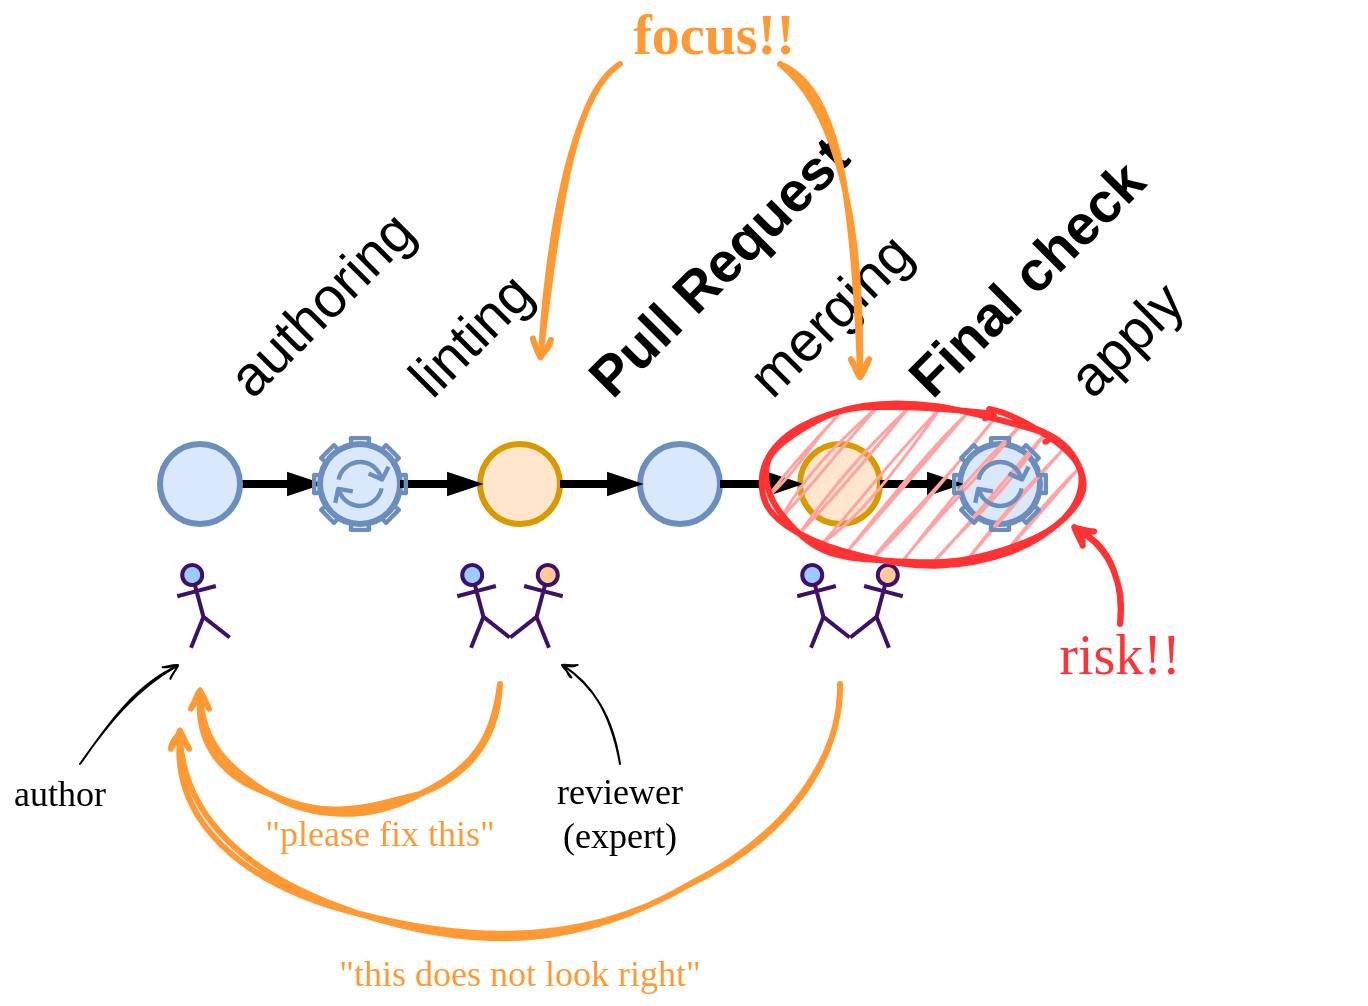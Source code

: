 <mxfile version="25.0.2" pages="3">
  <diagram name="Basic" id="kt77kOls50Z27oAu0QWd">
    <mxGraphModel dx="1927" dy="864" grid="1" gridSize="10" guides="1" tooltips="1" connect="1" arrows="1" fold="1" page="1" pageScale="1" pageWidth="827" pageHeight="1169" math="0" shadow="0">
      <root>
        <mxCell id="0" />
        <mxCell id="1" style="" parent="0" />
        <mxCell id="Y6LKRXekxdMPDzCNQJSn-25" value="" style="shape=umlActor;verticalLabelPosition=bottom;verticalAlign=top;html=1;outlineConnect=0;fontSize=12;strokeWidth=2;strokeColor=#3F1069;rotation=15;fillColor=#FFCC99;" vertex="1" parent="1">
          <mxGeometry x="-480" y="400" width="20" height="40" as="geometry" />
        </mxCell>
        <mxCell id="Y6LKRXekxdMPDzCNQJSn-77" style="edgeStyle=none;rounded=0;orthogonalLoop=1;jettySize=auto;html=1;exitX=1;exitY=0.5;exitDx=0;exitDy=0;entryX=0;entryY=0.5;entryDx=0;entryDy=0;strokeWidth=4;endArrow=blockThin;endFill=1;" edge="1" parent="1" source="Y6LKRXekxdMPDzCNQJSn-38" target="Y6LKRXekxdMPDzCNQJSn-39">
          <mxGeometry relative="1" as="geometry" />
        </mxCell>
        <mxCell id="Y6LKRXekxdMPDzCNQJSn-38" value="&lt;div&gt;&lt;br&gt;&lt;/div&gt;" style="ellipse;whiteSpace=wrap;html=1;aspect=fixed;strokeColor=#6c8ebf;fillColor=#dae8fc;strokeWidth=3;verticalAlign=middle;labelPosition=center;verticalLabelPosition=bottom;align=center;" vertex="1" parent="1">
          <mxGeometry x="-660" y="340" width="40" height="40" as="geometry" />
        </mxCell>
        <mxCell id="Y6LKRXekxdMPDzCNQJSn-39" value="&lt;div&gt;&lt;br&gt;&lt;/div&gt;" style="ellipse;whiteSpace=wrap;html=1;aspect=fixed;strokeColor=#6c8ebf;fillColor=#dae8fc;strokeWidth=3;verticalAlign=middle;labelPosition=center;verticalLabelPosition=bottom;align=center;" vertex="1" parent="1">
          <mxGeometry x="-580" y="340" width="40" height="40" as="geometry" />
        </mxCell>
        <mxCell id="Y6LKRXekxdMPDzCNQJSn-40" value="&lt;div&gt;&lt;br&gt;&lt;/div&gt;" style="ellipse;whiteSpace=wrap;html=1;aspect=fixed;strokeColor=#d79b00;fillColor=#ffe6cc;strokeWidth=3;verticalAlign=middle;labelPosition=center;verticalLabelPosition=bottom;align=center;" vertex="1" parent="1">
          <mxGeometry x="-500" y="340" width="40" height="40" as="geometry" />
        </mxCell>
        <mxCell id="Y6LKRXekxdMPDzCNQJSn-41" value="&lt;span style=&quot;font-size: 28px;&quot;&gt;authoring&lt;/span&gt;" style="text;html=1;align=left;verticalAlign=middle;whiteSpace=wrap;rounded=0;rotation=-45;" vertex="1" parent="1">
          <mxGeometry x="-650" y="230" width="190" height="30" as="geometry" />
        </mxCell>
        <mxCell id="Y6LKRXekxdMPDzCNQJSn-42" value="&lt;span style=&quot;font-size: 28px;&quot;&gt;linting&lt;/span&gt;" style="text;html=1;align=left;verticalAlign=middle;whiteSpace=wrap;rounded=0;rotation=-45;" vertex="1" parent="1">
          <mxGeometry x="-560" y="230" width="190" height="30" as="geometry" />
        </mxCell>
        <mxCell id="Y6LKRXekxdMPDzCNQJSn-43" value="&lt;span style=&quot;font-size: 28px;&quot;&gt;&lt;b&gt;Pull Request&lt;/b&gt;&lt;/span&gt;" style="text;html=1;align=left;verticalAlign=middle;whiteSpace=wrap;rounded=0;rotation=-45;" vertex="1" parent="1">
          <mxGeometry x="-470" y="230" width="190" height="30" as="geometry" />
        </mxCell>
        <mxCell id="Y6LKRXekxdMPDzCNQJSn-44" value="&lt;div&gt;&lt;br&gt;&lt;/div&gt;" style="ellipse;whiteSpace=wrap;html=1;aspect=fixed;strokeColor=#6c8ebf;fillColor=#dae8fc;strokeWidth=3;verticalAlign=middle;labelPosition=center;verticalLabelPosition=bottom;align=center;" vertex="1" parent="1">
          <mxGeometry x="-420" y="340" width="40" height="40" as="geometry" />
        </mxCell>
        <mxCell id="Y6LKRXekxdMPDzCNQJSn-45" value="&lt;span style=&quot;font-size: 28px;&quot;&gt;merging&lt;/span&gt;" style="text;html=1;align=left;verticalAlign=middle;whiteSpace=wrap;rounded=0;rotation=-45;" vertex="1" parent="1">
          <mxGeometry x="-390" y="230" width="190" height="30" as="geometry" />
        </mxCell>
        <mxCell id="Y6LKRXekxdMPDzCNQJSn-52" value="&lt;div&gt;&lt;br&gt;&lt;/div&gt;" style="ellipse;whiteSpace=wrap;html=1;aspect=fixed;strokeColor=#6c8ebf;fillColor=#dae8fc;strokeWidth=3;verticalAlign=middle;labelPosition=center;verticalLabelPosition=bottom;align=center;" vertex="1" parent="1">
          <mxGeometry x="-260" y="340" width="40" height="40" as="geometry" />
        </mxCell>
        <mxCell id="Y6LKRXekxdMPDzCNQJSn-53" value="&lt;span style=&quot;font-size: 28px;&quot;&gt;apply&lt;/span&gt;" style="text;html=1;align=left;verticalAlign=middle;whiteSpace=wrap;rounded=0;rotation=-45;" vertex="1" parent="1">
          <mxGeometry x="-230" y="230" width="190" height="30" as="geometry" />
        </mxCell>
        <mxCell id="Y6LKRXekxdMPDzCNQJSn-59" value="" style="shape=umlActor;verticalLabelPosition=bottom;verticalAlign=top;html=1;outlineConnect=0;fontSize=12;strokeWidth=2;strokeColor=#3F1069;rotation=-15;fillColor=#99CCFF;" vertex="1" parent="1">
          <mxGeometry x="-650" y="400" width="20" height="40" as="geometry" />
        </mxCell>
        <mxCell id="Y6LKRXekxdMPDzCNQJSn-67" value="" style="shape=umlActor;verticalLabelPosition=bottom;verticalAlign=top;html=1;outlineConnect=0;fontSize=12;strokeWidth=2;strokeColor=#3F1069;rotation=-15;fillColor=#99CCFF;" vertex="1" parent="1">
          <mxGeometry x="-510" y="400" width="20" height="40" as="geometry" />
        </mxCell>
        <mxCell id="Y6LKRXekxdMPDzCNQJSn-68" value="" style="shape=umlActor;verticalLabelPosition=bottom;verticalAlign=top;html=1;outlineConnect=0;fontSize=12;strokeWidth=2;strokeColor=#3F1069;rotation=15;fillColor=#FFCC99;" vertex="1" parent="1">
          <mxGeometry x="-310" y="400" width="20" height="40" as="geometry" />
        </mxCell>
        <mxCell id="Y6LKRXekxdMPDzCNQJSn-69" value="" style="shape=umlActor;verticalLabelPosition=bottom;verticalAlign=top;html=1;outlineConnect=0;fontSize=12;strokeWidth=2;strokeColor=#3F1069;rotation=-15;fillColor=#99CCFF;" vertex="1" parent="1">
          <mxGeometry x="-340" y="400" width="20" height="40" as="geometry" />
        </mxCell>
        <mxCell id="Y6LKRXekxdMPDzCNQJSn-70" value="&lt;div&gt;&lt;br&gt;&lt;/div&gt;" style="ellipse;whiteSpace=wrap;html=1;aspect=fixed;strokeColor=#d79b00;fillColor=#ffe6cc;strokeWidth=3;verticalAlign=middle;labelPosition=center;verticalLabelPosition=bottom;align=center;" vertex="1" parent="1">
          <mxGeometry x="-340" y="340" width="40" height="40" as="geometry" />
        </mxCell>
        <mxCell id="Y6LKRXekxdMPDzCNQJSn-71" value="&lt;span style=&quot;font-size: 28px;&quot;&gt;&lt;b&gt;Final check&lt;/b&gt;&lt;/span&gt;" style="text;html=1;align=left;verticalAlign=middle;whiteSpace=wrap;rounded=0;rotation=-45;" vertex="1" parent="1">
          <mxGeometry x="-310" y="230" width="190" height="30" as="geometry" />
        </mxCell>
        <mxCell id="Y6LKRXekxdMPDzCNQJSn-72" value="" style="endArrow=open;html=1;rounded=0;curved=1;endFill=0;strokeWidth=1;sketch=1;curveFitting=1;jiggle=2;" edge="1" parent="1">
          <mxGeometry width="50" height="50" relative="1" as="geometry">
            <mxPoint x="-700" y="500" as="sourcePoint" />
            <mxPoint x="-650" y="450" as="targetPoint" />
            <Array as="points">
              <mxPoint x="-680" y="470" />
            </Array>
          </mxGeometry>
        </mxCell>
        <mxCell id="Y6LKRXekxdMPDzCNQJSn-73" value="author" style="text;html=1;align=center;verticalAlign=middle;whiteSpace=wrap;rounded=0;fontSize=18;fontFamily=Bradley Hand;" vertex="1" parent="1">
          <mxGeometry x="-740" y="500" width="60" height="30" as="geometry" />
        </mxCell>
        <mxCell id="Y6LKRXekxdMPDzCNQJSn-74" value="" style="endArrow=open;html=1;rounded=0;curved=1;endFill=0;sketch=1;curveFitting=1;jiggle=2;" edge="1" parent="1">
          <mxGeometry width="50" height="50" relative="1" as="geometry">
            <mxPoint x="-430" y="500" as="sourcePoint" />
            <mxPoint x="-460" y="450" as="targetPoint" />
            <Array as="points">
              <mxPoint x="-440" y="460" />
            </Array>
          </mxGeometry>
        </mxCell>
        <mxCell id="Y6LKRXekxdMPDzCNQJSn-75" value="reviewer&lt;div&gt;(expert)&lt;/div&gt;" style="text;html=1;align=center;verticalAlign=middle;whiteSpace=wrap;rounded=0;fontSize=18;fontFamily=Bradley Hand;" vertex="1" parent="1">
          <mxGeometry x="-460" y="510" width="60" height="30" as="geometry" />
        </mxCell>
        <mxCell id="Y6LKRXekxdMPDzCNQJSn-78" style="edgeStyle=none;rounded=0;orthogonalLoop=1;jettySize=auto;html=1;exitX=1;exitY=0.5;exitDx=0;exitDy=0;entryX=0;entryY=0.5;entryDx=0;entryDy=0;strokeWidth=4;endArrow=blockThin;endFill=1;" edge="1" parent="1" source="Y6LKRXekxdMPDzCNQJSn-39" target="Y6LKRXekxdMPDzCNQJSn-40">
          <mxGeometry relative="1" as="geometry">
            <mxPoint x="-610" y="370" as="sourcePoint" />
            <mxPoint x="-570" y="370" as="targetPoint" />
          </mxGeometry>
        </mxCell>
        <mxCell id="Y6LKRXekxdMPDzCNQJSn-79" style="edgeStyle=none;rounded=0;orthogonalLoop=1;jettySize=auto;html=1;exitX=1;exitY=0.5;exitDx=0;exitDy=0;entryX=0;entryY=0.5;entryDx=0;entryDy=0;strokeWidth=4;endArrow=blockThin;endFill=1;" edge="1" parent="1" source="Y6LKRXekxdMPDzCNQJSn-40" target="Y6LKRXekxdMPDzCNQJSn-44">
          <mxGeometry relative="1" as="geometry">
            <mxPoint x="-530" y="370" as="sourcePoint" />
            <mxPoint x="-490" y="370" as="targetPoint" />
          </mxGeometry>
        </mxCell>
        <mxCell id="Y6LKRXekxdMPDzCNQJSn-80" style="edgeStyle=none;rounded=0;orthogonalLoop=1;jettySize=auto;html=1;exitX=1;exitY=0.5;exitDx=0;exitDy=0;entryX=0;entryY=0.5;entryDx=0;entryDy=0;strokeWidth=4;endArrow=blockThin;endFill=1;" edge="1" parent="1" source="Y6LKRXekxdMPDzCNQJSn-44" target="Y6LKRXekxdMPDzCNQJSn-70">
          <mxGeometry relative="1" as="geometry">
            <mxPoint x="-450" y="370" as="sourcePoint" />
            <mxPoint x="-410" y="370" as="targetPoint" />
          </mxGeometry>
        </mxCell>
        <mxCell id="Y6LKRXekxdMPDzCNQJSn-81" style="edgeStyle=none;rounded=0;orthogonalLoop=1;jettySize=auto;html=1;exitX=1;exitY=0.5;exitDx=0;exitDy=0;entryX=0;entryY=0.5;entryDx=0;entryDy=0;strokeWidth=4;endArrow=blockThin;endFill=1;" edge="1" parent="1" source="Y6LKRXekxdMPDzCNQJSn-70" target="Y6LKRXekxdMPDzCNQJSn-52">
          <mxGeometry relative="1" as="geometry">
            <mxPoint x="-370" y="370" as="sourcePoint" />
            <mxPoint x="-330" y="370" as="targetPoint" />
          </mxGeometry>
        </mxCell>
        <mxCell id="IxUE4use_KOGvq_r4ATN-2" value="" style="sketch=0;outlineConnect=0;fontColor=#232F3E;gradientColor=none;strokeColor=#6C8EBF;fillColor=none;dashed=0;verticalLabelPosition=bottom;verticalAlign=top;align=center;html=1;fontSize=12;fontStyle=0;aspect=fixed;shape=mxgraph.aws4.resourceIcon;resIcon=mxgraph.aws4.automation;" vertex="1" parent="1">
          <mxGeometry x="-590" y="330" width="60" height="60" as="geometry" />
        </mxCell>
        <mxCell id="Y6LKRXekxdMPDzCNQJSn-24" value="risk" parent="0" />
        <mxCell id="Y6LKRXekxdMPDzCNQJSn-90" value="" style="ellipse;whiteSpace=wrap;html=1;strokeColor=#FF3333;fillColor=#FFA3A3;strokeWidth=3;fillStyle=hatch;gradientColor=none;shadow=0;sketch=1;curveFitting=1;jiggle=2;" vertex="1" parent="Y6LKRXekxdMPDzCNQJSn-24">
          <mxGeometry x="-360" y="320" width="160" height="80" as="geometry" />
        </mxCell>
        <mxCell id="Y6LKRXekxdMPDzCNQJSn-92" value="&lt;font color=&quot;#ff3333&quot;&gt;risk!!&lt;/font&gt;" style="text;html=1;align=center;verticalAlign=middle;whiteSpace=wrap;rounded=0;fontSize=28;fontFamily=Bradley Hand;" vertex="1" parent="Y6LKRXekxdMPDzCNQJSn-24">
          <mxGeometry x="-210" y="430" width="60" height="30" as="geometry" />
        </mxCell>
        <mxCell id="Y6LKRXekxdMPDzCNQJSn-94" value="" style="endArrow=open;html=1;rounded=0;curved=1;endFill=0;strokeColor=#FF3333;strokeWidth=3;entryX=0.966;entryY=0.744;entryDx=0;entryDy=0;entryPerimeter=0;sketch=1;curveFitting=1;jiggle=2;" edge="1" parent="Y6LKRXekxdMPDzCNQJSn-24" target="Y6LKRXekxdMPDzCNQJSn-90">
          <mxGeometry width="50" height="50" relative="1" as="geometry">
            <mxPoint x="-180" y="430" as="sourcePoint" />
            <mxPoint x="-180" y="610" as="targetPoint" />
            <Array as="points">
              <mxPoint x="-180" y="400" />
            </Array>
          </mxGeometry>
        </mxCell>
        <mxCell id="Y6LKRXekxdMPDzCNQJSn-12" value="focus" parent="0" />
        <mxCell id="Y6LKRXekxdMPDzCNQJSn-86" value="" style="endArrow=open;html=1;rounded=0;curved=1;endFill=0;strokeColor=#FF9933;strokeWidth=3;sketch=1;curveFitting=1;jiggle=2;" edge="1" parent="Y6LKRXekxdMPDzCNQJSn-12">
          <mxGeometry width="50" height="50" relative="1" as="geometry">
            <mxPoint x="-430" y="150" as="sourcePoint" />
            <mxPoint x="-470" y="300" as="targetPoint" />
            <Array as="points">
              <mxPoint x="-460" y="170" />
            </Array>
          </mxGeometry>
        </mxCell>
        <mxCell id="Y6LKRXekxdMPDzCNQJSn-87" value="" style="endArrow=open;html=1;rounded=0;curved=1;endFill=0;strokeColor=#FF9933;strokeWidth=3;sketch=1;curveFitting=1;jiggle=2;" edge="1" parent="Y6LKRXekxdMPDzCNQJSn-12">
          <mxGeometry width="50" height="50" relative="1" as="geometry">
            <mxPoint x="-350" y="150" as="sourcePoint" />
            <mxPoint x="-310" y="310" as="targetPoint" />
            <Array as="points">
              <mxPoint x="-310" y="170" />
            </Array>
          </mxGeometry>
        </mxCell>
        <mxCell id="Y6LKRXekxdMPDzCNQJSn-88" value="&lt;font color=&quot;#ff9933&quot;&gt;focus!!&lt;/font&gt;" style="text;html=1;align=center;verticalAlign=middle;whiteSpace=wrap;rounded=0;fontSize=28;fontFamily=Bradley Hand;fontStyle=1" vertex="1" parent="Y6LKRXekxdMPDzCNQJSn-12">
          <mxGeometry x="-413" y="120" width="60" height="30" as="geometry" />
        </mxCell>
        <mxCell id="IxUE4use_KOGvq_r4ATN-3" value="" style="sketch=0;outlineConnect=0;fontColor=#232F3E;gradientColor=none;strokeColor=#6C8EBF;fillColor=none;dashed=0;verticalLabelPosition=bottom;verticalAlign=top;align=center;html=1;fontSize=12;fontStyle=0;aspect=fixed;shape=mxgraph.aws4.resourceIcon;resIcon=mxgraph.aws4.automation;" vertex="1" parent="Y6LKRXekxdMPDzCNQJSn-12">
          <mxGeometry x="-270" y="330" width="60" height="60" as="geometry" />
        </mxCell>
        <mxCell id="Y6LKRXekxdMPDzCNQJSn-36" value="feedback" parent="0" />
        <mxCell id="Y6LKRXekxdMPDzCNQJSn-76" value="" style="endArrow=none;html=1;rounded=0;curved=1;strokeWidth=3;endFill=0;startArrow=open;startFill=0;strokeColor=#FF9933;sketch=1;curveFitting=1;jiggle=2;" edge="1" parent="Y6LKRXekxdMPDzCNQJSn-36">
          <mxGeometry width="50" height="50" relative="1" as="geometry">
            <mxPoint x="-640" y="460" as="sourcePoint" />
            <mxPoint x="-490" y="460" as="targetPoint" />
            <Array as="points">
              <mxPoint x="-640" y="500" />
              <mxPoint x="-570" y="530" />
              <mxPoint x="-490" y="500" />
            </Array>
          </mxGeometry>
        </mxCell>
        <mxCell id="Y6LKRXekxdMPDzCNQJSn-82" value="&lt;font color=&quot;#ff9933&quot;&gt;&quot;please fix this&quot;&lt;/font&gt;" style="text;html=1;align=center;verticalAlign=middle;whiteSpace=wrap;rounded=0;fontColor=#FF3333;fontSize=18;fontFamily=Bradley Hand;" vertex="1" parent="Y6LKRXekxdMPDzCNQJSn-36">
          <mxGeometry x="-620" y="520" width="140" height="30" as="geometry" />
        </mxCell>
        <mxCell id="Y6LKRXekxdMPDzCNQJSn-83" value="" style="endArrow=none;html=1;rounded=0;curved=1;strokeWidth=3;endFill=0;startArrow=open;startFill=0;strokeColor=#FF9933;sketch=1;curveFitting=1;jiggle=2;" edge="1" parent="Y6LKRXekxdMPDzCNQJSn-36">
          <mxGeometry width="50" height="50" relative="1" as="geometry">
            <mxPoint x="-650" y="480" as="sourcePoint" />
            <mxPoint x="-320" y="460" as="targetPoint" />
            <Array as="points">
              <mxPoint x="-650" y="550" />
              <mxPoint x="-470" y="600" />
              <mxPoint x="-320" y="520" />
            </Array>
          </mxGeometry>
        </mxCell>
        <mxCell id="Y6LKRXekxdMPDzCNQJSn-84" value="&lt;font face=&quot;Bradley Hand&quot; color=&quot;#ff9933&quot;&gt;&quot;this does not look right&quot;&lt;/font&gt;" style="text;html=1;align=center;verticalAlign=middle;whiteSpace=wrap;rounded=0;fontColor=#FF3333;fontSize=18;" vertex="1" parent="Y6LKRXekxdMPDzCNQJSn-36">
          <mxGeometry x="-590" y="590" width="220" height="30" as="geometry" />
        </mxCell>
      </root>
    </mxGraphModel>
  </diagram>
  <diagram name="Improved" id="QwW-A9LMvRDwvo3oiFJJ">
    <mxGraphModel dx="2754" dy="864" grid="1" gridSize="10" guides="1" tooltips="1" connect="1" arrows="1" fold="1" page="1" pageScale="1" pageWidth="827" pageHeight="1169" math="0" shadow="0">
      <root>
        <mxCell id="flW_NmEJ6sihE7c7geGE-0" />
        <mxCell id="flW_NmEJ6sihE7c7geGE-1" style="" parent="flW_NmEJ6sihE7c7geGE-0" />
        <mxCell id="6q_Oo2N4cUt3YWuUeqqL-6" value="&lt;div&gt;&lt;br&gt;&lt;/div&gt;" style="ellipse;whiteSpace=wrap;html=1;aspect=fixed;strokeColor=#6c8ebf;fillColor=#dae8fc;strokeWidth=3;verticalAlign=middle;labelPosition=center;verticalLabelPosition=bottom;align=center;" vertex="1" parent="flW_NmEJ6sihE7c7geGE-1">
          <mxGeometry x="-580" y="340" width="40" height="40" as="geometry" />
        </mxCell>
        <mxCell id="flW_NmEJ6sihE7c7geGE-2" value="" style="shape=umlActor;verticalLabelPosition=bottom;verticalAlign=top;html=1;outlineConnect=0;fontSize=12;strokeWidth=2;strokeColor=#3F1069;rotation=15;fillColor=#FFCC99;" vertex="1" parent="flW_NmEJ6sihE7c7geGE-1">
          <mxGeometry x="-480" y="400" width="20" height="40" as="geometry" />
        </mxCell>
        <mxCell id="flW_NmEJ6sihE7c7geGE-3" style="edgeStyle=none;rounded=0;orthogonalLoop=1;jettySize=auto;html=1;exitX=1;exitY=0.5;exitDx=0;exitDy=0;entryX=0;entryY=0.5;entryDx=0;entryDy=0;strokeWidth=4;endArrow=blockThin;endFill=1;" edge="1" parent="flW_NmEJ6sihE7c7geGE-1" source="flW_NmEJ6sihE7c7geGE-4" target="flW_NmEJ6sihE7c7geGE-5">
          <mxGeometry relative="1" as="geometry" />
        </mxCell>
        <mxCell id="flW_NmEJ6sihE7c7geGE-4" value="&lt;div&gt;&lt;br&gt;&lt;/div&gt;" style="ellipse;whiteSpace=wrap;html=1;aspect=fixed;strokeColor=#6c8ebf;fillColor=#dae8fc;strokeWidth=3;verticalAlign=middle;labelPosition=center;verticalLabelPosition=bottom;align=center;" vertex="1" parent="flW_NmEJ6sihE7c7geGE-1">
          <mxGeometry x="-740" y="340" width="40" height="40" as="geometry" />
        </mxCell>
        <mxCell id="flW_NmEJ6sihE7c7geGE-5" value="&lt;div&gt;&lt;br&gt;&lt;/div&gt;" style="ellipse;whiteSpace=wrap;html=1;aspect=fixed;strokeColor=#6c8ebf;fillColor=#dae8fc;strokeWidth=3;verticalAlign=middle;labelPosition=center;verticalLabelPosition=bottom;align=center;" vertex="1" parent="flW_NmEJ6sihE7c7geGE-1">
          <mxGeometry x="-660" y="340" width="40" height="40" as="geometry" />
        </mxCell>
        <mxCell id="flW_NmEJ6sihE7c7geGE-6" value="&lt;div&gt;&lt;br&gt;&lt;/div&gt;" style="ellipse;whiteSpace=wrap;html=1;aspect=fixed;strokeColor=#d79b00;fillColor=#ffe6cc;strokeWidth=3;verticalAlign=middle;labelPosition=center;verticalLabelPosition=bottom;align=center;" vertex="1" parent="flW_NmEJ6sihE7c7geGE-1">
          <mxGeometry x="-500" y="340" width="40" height="40" as="geometry" />
        </mxCell>
        <mxCell id="flW_NmEJ6sihE7c7geGE-7" value="&lt;span style=&quot;font-size: 28px;&quot;&gt;draft pull request&lt;/span&gt;" style="text;html=1;align=left;verticalAlign=middle;whiteSpace=wrap;rounded=0;rotation=-45;" vertex="1" parent="flW_NmEJ6sihE7c7geGE-1">
          <mxGeometry x="-720" y="219.39" width="220" height="30" as="geometry" />
        </mxCell>
        <mxCell id="flW_NmEJ6sihE7c7geGE-8" value="&lt;span style=&quot;font-size: 28px;&quot;&gt;plan&lt;/span&gt;" style="text;html=1;align=left;verticalAlign=middle;whiteSpace=wrap;rounded=0;rotation=-45;" vertex="1" parent="flW_NmEJ6sihE7c7geGE-1">
          <mxGeometry x="-640" y="230" width="190" height="30" as="geometry" />
        </mxCell>
        <mxCell id="flW_NmEJ6sihE7c7geGE-9" value="&lt;span style=&quot;font-size: 28px;&quot;&gt;&lt;b&gt;Pull Request&lt;/b&gt;&lt;/span&gt;" style="text;html=1;align=left;verticalAlign=middle;whiteSpace=wrap;rounded=0;rotation=-45;" vertex="1" parent="flW_NmEJ6sihE7c7geGE-1">
          <mxGeometry x="-470" y="230" width="190" height="30" as="geometry" />
        </mxCell>
        <mxCell id="flW_NmEJ6sihE7c7geGE-10" value="&lt;div&gt;&lt;br&gt;&lt;/div&gt;" style="ellipse;whiteSpace=wrap;html=1;aspect=fixed;strokeColor=#6c8ebf;fillColor=#dae8fc;strokeWidth=3;verticalAlign=middle;labelPosition=center;verticalLabelPosition=bottom;align=center;" vertex="1" parent="flW_NmEJ6sihE7c7geGE-1">
          <mxGeometry x="-420" y="340" width="40" height="40" as="geometry" />
        </mxCell>
        <mxCell id="flW_NmEJ6sihE7c7geGE-11" value="&lt;span style=&quot;font-size: 28px;&quot;&gt;merging&lt;/span&gt;" style="text;html=1;align=left;verticalAlign=middle;whiteSpace=wrap;rounded=0;rotation=-45;" vertex="1" parent="flW_NmEJ6sihE7c7geGE-1">
          <mxGeometry x="-390" y="230" width="190" height="30" as="geometry" />
        </mxCell>
        <mxCell id="flW_NmEJ6sihE7c7geGE-12" value="&lt;div&gt;&lt;br&gt;&lt;/div&gt;" style="ellipse;whiteSpace=wrap;html=1;aspect=fixed;strokeColor=#6c8ebf;fillColor=#dae8fc;strokeWidth=3;verticalAlign=middle;labelPosition=center;verticalLabelPosition=bottom;align=center;" vertex="1" parent="flW_NmEJ6sihE7c7geGE-1">
          <mxGeometry x="-340" y="340" width="40" height="40" as="geometry" />
        </mxCell>
        <mxCell id="flW_NmEJ6sihE7c7geGE-13" value="&lt;span style=&quot;font-size: 28px;&quot;&gt;apply&lt;/span&gt;" style="text;html=1;align=left;verticalAlign=middle;whiteSpace=wrap;rounded=0;rotation=-45;" vertex="1" parent="flW_NmEJ6sihE7c7geGE-1">
          <mxGeometry x="-320" y="230" width="190" height="30" as="geometry" />
        </mxCell>
        <mxCell id="flW_NmEJ6sihE7c7geGE-14" value="" style="shape=umlActor;verticalLabelPosition=bottom;verticalAlign=top;html=1;outlineConnect=0;fontSize=12;strokeWidth=2;strokeColor=#3F1069;rotation=-15;fillColor=#99CCFF;" vertex="1" parent="flW_NmEJ6sihE7c7geGE-1">
          <mxGeometry x="-890" y="400" width="20" height="40" as="geometry" />
        </mxCell>
        <mxCell id="flW_NmEJ6sihE7c7geGE-15" value="" style="shape=umlActor;verticalLabelPosition=bottom;verticalAlign=top;html=1;outlineConnect=0;fontSize=12;strokeWidth=2;strokeColor=#3F1069;rotation=-15;fillColor=#99CCFF;" vertex="1" parent="flW_NmEJ6sihE7c7geGE-1">
          <mxGeometry x="-510" y="400" width="20" height="40" as="geometry" />
        </mxCell>
        <mxCell id="flW_NmEJ6sihE7c7geGE-20" value="" style="endArrow=open;html=1;rounded=0;curved=1;endFill=0;strokeWidth=1;sketch=1;curveFitting=1;jiggle=2;" edge="1" parent="flW_NmEJ6sihE7c7geGE-1">
          <mxGeometry width="50" height="50" relative="1" as="geometry">
            <mxPoint x="-940" y="500" as="sourcePoint" />
            <mxPoint x="-890" y="450" as="targetPoint" />
            <Array as="points">
              <mxPoint x="-920" y="470" />
            </Array>
          </mxGeometry>
        </mxCell>
        <mxCell id="flW_NmEJ6sihE7c7geGE-21" value="author" style="text;html=1;align=center;verticalAlign=middle;whiteSpace=wrap;rounded=0;fontSize=18;fontFamily=Bradley Hand;" vertex="1" parent="flW_NmEJ6sihE7c7geGE-1">
          <mxGeometry x="-980" y="500" width="60" height="30" as="geometry" />
        </mxCell>
        <mxCell id="flW_NmEJ6sihE7c7geGE-22" value="" style="endArrow=open;html=1;rounded=0;curved=1;endFill=0;sketch=1;curveFitting=1;jiggle=2;" edge="1" parent="flW_NmEJ6sihE7c7geGE-1">
          <mxGeometry width="50" height="50" relative="1" as="geometry">
            <mxPoint x="-430" y="500" as="sourcePoint" />
            <mxPoint x="-460" y="450" as="targetPoint" />
            <Array as="points">
              <mxPoint x="-440" y="460" />
            </Array>
          </mxGeometry>
        </mxCell>
        <mxCell id="flW_NmEJ6sihE7c7geGE-23" value="reviewer&lt;div&gt;(expert)&lt;/div&gt;" style="text;html=1;align=center;verticalAlign=middle;whiteSpace=wrap;rounded=0;fontSize=18;fontFamily=Bradley Hand;" vertex="1" parent="flW_NmEJ6sihE7c7geGE-1">
          <mxGeometry x="-460" y="510" width="60" height="30" as="geometry" />
        </mxCell>
        <mxCell id="flW_NmEJ6sihE7c7geGE-25" style="edgeStyle=none;rounded=0;orthogonalLoop=1;jettySize=auto;html=1;exitX=1;exitY=0.5;exitDx=0;exitDy=0;entryX=0;entryY=0.5;entryDx=0;entryDy=0;strokeWidth=4;endArrow=blockThin;endFill=1;" edge="1" parent="flW_NmEJ6sihE7c7geGE-1" source="flW_NmEJ6sihE7c7geGE-6" target="flW_NmEJ6sihE7c7geGE-10">
          <mxGeometry relative="1" as="geometry">
            <mxPoint x="-530" y="370" as="sourcePoint" />
            <mxPoint x="-490" y="370" as="targetPoint" />
          </mxGeometry>
        </mxCell>
        <mxCell id="flW_NmEJ6sihE7c7geGE-26" style="edgeStyle=none;rounded=0;orthogonalLoop=1;jettySize=auto;html=1;exitX=1;exitY=0.5;exitDx=0;exitDy=0;entryX=0;entryY=0.5;entryDx=0;entryDy=0;strokeWidth=4;endArrow=blockThin;endFill=1;" edge="1" parent="flW_NmEJ6sihE7c7geGE-1" source="flW_NmEJ6sihE7c7geGE-10">
          <mxGeometry relative="1" as="geometry">
            <mxPoint x="-450" y="370" as="sourcePoint" />
            <mxPoint x="-340" y="360" as="targetPoint" />
          </mxGeometry>
        </mxCell>
        <mxCell id="ZvRNgm5aPkhRRLFWVhNo-0" value="&lt;div&gt;&lt;br&gt;&lt;/div&gt;" style="ellipse;whiteSpace=wrap;html=1;aspect=fixed;strokeColor=#6c8ebf;fillColor=#dae8fc;strokeWidth=3;verticalAlign=middle;labelPosition=center;verticalLabelPosition=bottom;align=center;" vertex="1" parent="flW_NmEJ6sihE7c7geGE-1">
          <mxGeometry x="-820" y="340" width="40" height="40" as="geometry" />
        </mxCell>
        <mxCell id="ZvRNgm5aPkhRRLFWVhNo-1" value="&lt;span style=&quot;font-size: 28px;&quot;&gt;authoring&lt;/span&gt;" style="text;html=1;align=left;verticalAlign=middle;whiteSpace=wrap;rounded=0;rotation=-45;" vertex="1" parent="flW_NmEJ6sihE7c7geGE-1">
          <mxGeometry x="-880" y="230" width="190" height="30" as="geometry" />
        </mxCell>
        <mxCell id="ZvRNgm5aPkhRRLFWVhNo-2" value="&lt;div&gt;&lt;br&gt;&lt;/div&gt;" style="ellipse;whiteSpace=wrap;html=1;aspect=fixed;strokeColor=#6c8ebf;fillColor=#dae8fc;strokeWidth=3;verticalAlign=middle;labelPosition=center;verticalLabelPosition=bottom;align=center;" vertex="1" parent="flW_NmEJ6sihE7c7geGE-1">
          <mxGeometry x="-900" y="340" width="40" height="40" as="geometry" />
        </mxCell>
        <mxCell id="ZvRNgm5aPkhRRLFWVhNo-3" value="&lt;span style=&quot;font-size: 28px;&quot;&gt;linting&lt;/span&gt;" style="text;html=1;align=left;verticalAlign=middle;whiteSpace=wrap;rounded=0;rotation=-45;" vertex="1" parent="flW_NmEJ6sihE7c7geGE-1">
          <mxGeometry x="-802.93" y="222.93" width="210" height="30" as="geometry" />
        </mxCell>
        <mxCell id="ZvRNgm5aPkhRRLFWVhNo-4" style="edgeStyle=none;rounded=0;orthogonalLoop=1;jettySize=auto;html=1;exitX=1;exitY=0.5;exitDx=0;exitDy=0;entryX=0;entryY=0.5;entryDx=0;entryDy=0;strokeWidth=4;endArrow=blockThin;endFill=1;" edge="1" parent="flW_NmEJ6sihE7c7geGE-1" source="ZvRNgm5aPkhRRLFWVhNo-0" target="flW_NmEJ6sihE7c7geGE-4">
          <mxGeometry relative="1" as="geometry">
            <mxPoint x="-690" y="370" as="sourcePoint" />
            <mxPoint x="-650" y="370" as="targetPoint" />
          </mxGeometry>
        </mxCell>
        <mxCell id="ZvRNgm5aPkhRRLFWVhNo-5" style="edgeStyle=none;rounded=0;orthogonalLoop=1;jettySize=auto;html=1;exitX=1;exitY=0.5;exitDx=0;exitDy=0;entryX=0;entryY=0.5;entryDx=0;entryDy=0;strokeWidth=4;endArrow=blockThin;endFill=1;" edge="1" parent="flW_NmEJ6sihE7c7geGE-1" source="ZvRNgm5aPkhRRLFWVhNo-2" target="ZvRNgm5aPkhRRLFWVhNo-0">
          <mxGeometry relative="1" as="geometry">
            <mxPoint x="-770" y="370" as="sourcePoint" />
            <mxPoint x="-730" y="370" as="targetPoint" />
          </mxGeometry>
        </mxCell>
        <mxCell id="UJiLJc5vm655W8qPBjbP-0" value="" style="endArrow=none;html=1;rounded=0;curved=1;strokeWidth=1;endFill=0;startArrow=open;startFill=0;strokeColor=#000000;sketch=1;curveFitting=1;jiggle=2;" edge="1" parent="flW_NmEJ6sihE7c7geGE-1">
          <mxGeometry width="50" height="50" relative="1" as="geometry">
            <mxPoint x="-870" y="390" as="sourcePoint" />
            <mxPoint x="-570" y="400" as="targetPoint" />
            <Array as="points">
              <mxPoint x="-840" y="420" />
              <mxPoint x="-720" y="440" />
              <mxPoint x="-600" y="430" />
            </Array>
          </mxGeometry>
        </mxCell>
        <mxCell id="UJiLJc5vm655W8qPBjbP-1" value="fix based on plan output (author)" style="text;html=1;align=center;verticalAlign=middle;whiteSpace=wrap;rounded=0;fontSize=18;fontFamily=Bradley Hand;" vertex="1" parent="flW_NmEJ6sihE7c7geGE-1">
          <mxGeometry x="-827" y="450" width="230" height="30" as="geometry" />
        </mxCell>
        <mxCell id="6q_Oo2N4cUt3YWuUeqqL-4" value="" style="sketch=0;outlineConnect=0;fontColor=#232F3E;gradientColor=none;strokeColor=#6C8EBF;fillColor=none;dashed=0;verticalLabelPosition=bottom;verticalAlign=top;align=center;html=1;fontSize=12;fontStyle=0;aspect=fixed;shape=mxgraph.aws4.resourceIcon;resIcon=mxgraph.aws4.automation;" vertex="1" parent="flW_NmEJ6sihE7c7geGE-1">
          <mxGeometry x="-590" y="330" width="60" height="60" as="geometry" />
        </mxCell>
        <mxCell id="6q_Oo2N4cUt3YWuUeqqL-9" style="edgeStyle=none;rounded=0;orthogonalLoop=1;jettySize=auto;html=1;exitX=1;exitY=0.5;exitDx=0;exitDy=0;entryX=0;entryY=0.5;entryDx=0;entryDy=0;strokeWidth=4;endArrow=blockThin;endFill=1;" edge="1" parent="flW_NmEJ6sihE7c7geGE-1">
          <mxGeometry relative="1" as="geometry">
            <mxPoint x="-620" y="359.83" as="sourcePoint" />
            <mxPoint x="-580" y="359.83" as="targetPoint" />
          </mxGeometry>
        </mxCell>
        <mxCell id="6q_Oo2N4cUt3YWuUeqqL-11" style="edgeStyle=none;rounded=0;orthogonalLoop=1;jettySize=auto;html=1;exitX=1;exitY=0.5;exitDx=0;exitDy=0;entryX=0;entryY=0.5;entryDx=0;entryDy=0;strokeWidth=4;endArrow=blockThin;endFill=1;" edge="1" parent="flW_NmEJ6sihE7c7geGE-1">
          <mxGeometry relative="1" as="geometry">
            <mxPoint x="-540" y="359.83" as="sourcePoint" />
            <mxPoint x="-500" y="359.83" as="targetPoint" />
          </mxGeometry>
        </mxCell>
        <mxCell id="6q_Oo2N4cUt3YWuUeqqL-12" value="&lt;span style=&quot;font-size: 28px;&quot;&gt;policies&lt;/span&gt;" style="text;html=1;align=left;verticalAlign=middle;whiteSpace=wrap;rounded=0;rotation=-45;" vertex="1" parent="flW_NmEJ6sihE7c7geGE-1">
          <mxGeometry x="-575" y="219.39" width="210" height="30" as="geometry" />
        </mxCell>
        <mxCell id="flW_NmEJ6sihE7c7geGE-28" value="risk" parent="flW_NmEJ6sihE7c7geGE-0" />
        <mxCell id="flW_NmEJ6sihE7c7geGE-29" value="" style="ellipse;whiteSpace=wrap;html=1;strokeColor=#00D600;fillColor=#CCFFCC;strokeWidth=2;fillStyle=hatch;gradientColor=none;shadow=0;sketch=1;curveFitting=1;jiggle=2;" vertex="1" parent="flW_NmEJ6sihE7c7geGE-28">
          <mxGeometry x="-360" y="320" width="80" height="80" as="geometry" />
        </mxCell>
        <mxCell id="flW_NmEJ6sihE7c7geGE-30" value="&lt;font color=&quot;#00d600&quot;&gt;qpply equals plan&lt;/font&gt;" style="text;html=1;align=center;verticalAlign=middle;whiteSpace=wrap;rounded=0;fontSize=28;fontFamily=Bradley Hand;" vertex="1" parent="flW_NmEJ6sihE7c7geGE-28">
          <mxGeometry x="-280" y="430" width="70" height="100" as="geometry" />
        </mxCell>
        <mxCell id="flW_NmEJ6sihE7c7geGE-31" value="" style="endArrow=open;html=1;rounded=0;curved=1;endFill=0;strokeColor=#00D600;strokeWidth=2;entryX=0.966;entryY=0.744;entryDx=0;entryDy=0;entryPerimeter=0;sketch=1;curveFitting=1;jiggle=2;" edge="1" parent="flW_NmEJ6sihE7c7geGE-28" target="flW_NmEJ6sihE7c7geGE-29">
          <mxGeometry width="50" height="50" relative="1" as="geometry">
            <mxPoint x="-250" y="430" as="sourcePoint" />
            <mxPoint x="-180" y="610" as="targetPoint" />
            <Array as="points">
              <mxPoint x="-260" y="400" />
            </Array>
          </mxGeometry>
        </mxCell>
        <mxCell id="UJiLJc5vm655W8qPBjbP-4" value="" style="html=1;verticalLabelPosition=bottom;align=center;labelBackgroundColor=#ffffff;verticalAlign=top;strokeWidth=2;strokeColor=#000000;shadow=0;dashed=0;shape=mxgraph.ios7.icons.reload;rotation=50;sketch=1;curveFitting=1;jiggle=1;fillWeight=-1;" vertex="1" parent="flW_NmEJ6sihE7c7geGE-28">
          <mxGeometry x="-720" y="400" width="24" height="27" as="geometry" />
        </mxCell>
        <mxCell id="6q_Oo2N4cUt3YWuUeqqL-0" value="" style="sketch=0;outlineConnect=0;fontColor=#232F3E;gradientColor=none;strokeColor=#6C8EBF;fillColor=none;dashed=0;verticalLabelPosition=bottom;verticalAlign=top;align=center;html=1;fontSize=12;fontStyle=0;aspect=fixed;shape=mxgraph.aws4.resourceIcon;resIcon=mxgraph.aws4.automation;" vertex="1" parent="flW_NmEJ6sihE7c7geGE-28">
          <mxGeometry x="-670" y="330" width="60" height="60" as="geometry" />
        </mxCell>
        <mxCell id="6q_Oo2N4cUt3YWuUeqqL-1" value="" style="sketch=0;outlineConnect=0;fontColor=#232F3E;gradientColor=none;strokeColor=#6C8EBF;fillColor=none;dashed=0;verticalLabelPosition=bottom;verticalAlign=top;align=center;html=1;fontSize=12;fontStyle=0;aspect=fixed;shape=mxgraph.aws4.resourceIcon;resIcon=mxgraph.aws4.automation;" vertex="1" parent="flW_NmEJ6sihE7c7geGE-28">
          <mxGeometry x="-830" y="330" width="60" height="60" as="geometry" />
        </mxCell>
        <mxCell id="6q_Oo2N4cUt3YWuUeqqL-2" value="" style="sketch=0;outlineConnect=0;fontColor=#232F3E;gradientColor=none;strokeColor=#6C8EBF;fillColor=none;dashed=0;verticalLabelPosition=bottom;verticalAlign=top;align=center;html=1;fontSize=12;fontStyle=0;aspect=fixed;shape=mxgraph.aws4.resourceIcon;resIcon=mxgraph.aws4.automation;" vertex="1" parent="flW_NmEJ6sihE7c7geGE-28">
          <mxGeometry x="-350" y="330" width="60" height="60" as="geometry" />
        </mxCell>
        <mxCell id="flW_NmEJ6sihE7c7geGE-32" value="focus" parent="flW_NmEJ6sihE7c7geGE-0" />
        <mxCell id="flW_NmEJ6sihE7c7geGE-33" value="" style="endArrow=open;html=1;rounded=0;curved=1;endFill=0;strokeColor=#FF9933;strokeWidth=3;sketch=1;curveFitting=1;jiggle=2;" edge="1" parent="flW_NmEJ6sihE7c7geGE-32">
          <mxGeometry width="50" height="50" relative="1" as="geometry">
            <mxPoint x="-410" y="150" as="sourcePoint" />
            <mxPoint x="-470" y="300" as="targetPoint" />
            <Array as="points">
              <mxPoint x="-460" y="180" />
            </Array>
          </mxGeometry>
        </mxCell>
        <mxCell id="flW_NmEJ6sihE7c7geGE-35" value="&lt;font color=&quot;#ff9933&quot;&gt;focus!!&lt;/font&gt;" style="text;html=1;align=center;verticalAlign=middle;whiteSpace=wrap;rounded=0;fontSize=28;fontFamily=Bradley Hand;fontStyle=1" vertex="1" parent="flW_NmEJ6sihE7c7geGE-32">
          <mxGeometry x="-390" y="120" width="60" height="30" as="geometry" />
        </mxCell>
        <mxCell id="flW_NmEJ6sihE7c7geGE-36" value="feedback" parent="flW_NmEJ6sihE7c7geGE-0" />
        <mxCell id="flW_NmEJ6sihE7c7geGE-37" value="" style="endArrow=none;html=1;rounded=0;curved=1;strokeWidth=1;endFill=0;startArrow=open;startFill=0;strokeColor=#FF9933;sketch=1;curveFitting=1;jiggle=2;dashed=1;" edge="1" parent="flW_NmEJ6sihE7c7geGE-36">
          <mxGeometry width="50" height="50" relative="1" as="geometry">
            <mxPoint x="-860" y="450" as="sourcePoint" />
            <mxPoint x="-490" y="450" as="targetPoint" />
            <Array as="points">
              <mxPoint x="-840" y="480" />
              <mxPoint x="-700" y="530" />
              <mxPoint x="-540" y="490" />
            </Array>
          </mxGeometry>
        </mxCell>
        <mxCell id="flW_NmEJ6sihE7c7geGE-38" value="&lt;font color=&quot;#ff9933&quot;&gt;&quot;please fix this&quot; /&amp;nbsp;&lt;/font&gt;&lt;span style=&quot;color: rgb(255, 153, 51);&quot;&gt;&quot;this does not look right&quot;&lt;/span&gt;" style="text;html=1;align=center;verticalAlign=middle;whiteSpace=wrap;rounded=0;fontColor=#FF3333;fontSize=18;fontFamily=Bradley Hand;" vertex="1" parent="flW_NmEJ6sihE7c7geGE-36">
          <mxGeometry x="-860" y="530" width="360" height="30" as="geometry" />
        </mxCell>
      </root>
    </mxGraphModel>
  </diagram>
  <diagram id="Mhk_YExVfoWC8oMswFxH" name="Scope">
    <mxGraphModel dx="1100" dy="864" grid="1" gridSize="10" guides="1" tooltips="1" connect="1" arrows="1" fold="1" page="1" pageScale="1" pageWidth="827" pageHeight="1169" math="0" shadow="0">
      <root>
        <mxCell id="0" />
        <mxCell id="04fATagqTCZOxM2cOEqA-4" value="area pr" style="" parent="0" />
        <mxCell id="m64L5xS0HWTgjltY5Fg_-6" value="" style="rounded=0;whiteSpace=wrap;html=1;strokeColor=#007FFF;fillColor=#007FFF;sketch=1;curveFitting=1;jiggle=2;" vertex="1" parent="04fATagqTCZOxM2cOEqA-4">
          <mxGeometry x="110" y="430" width="420" height="50" as="geometry" />
        </mxCell>
        <mxCell id="m64L5xS0HWTgjltY5Fg_-8" value="area portal" style="" parent="0" />
        <mxCell id="m64L5xS0HWTgjltY5Fg_-9" value="" style="rounded=0;whiteSpace=wrap;html=1;strokeColor=#FF6666;fillColor=#FF6666;sketch=1;curveFitting=1;jiggle=2;rotation=-90;" vertex="1" parent="m64L5xS0HWTgjltY5Fg_-8">
          <mxGeometry x="325" y="357.5" width="117.5" height="127.5" as="geometry" />
        </mxCell>
        <mxCell id="1" value="lines" style="" parent="0" />
        <mxCell id="04fATagqTCZOxM2cOEqA-3" value="" style="endArrow=none;html=1;rounded=0;strokeWidth=3;" edge="1" parent="1">
          <mxGeometry width="50" height="50" relative="1" as="geometry">
            <mxPoint x="100" y="480" as="sourcePoint" />
            <mxPoint x="540" y="480" as="targetPoint" />
          </mxGeometry>
        </mxCell>
        <mxCell id="m64L5xS0HWTgjltY5Fg_-1" value="&lt;font style=&quot;font-size: 18px;&quot;&gt;scope&lt;/font&gt;" style="text;html=1;align=center;verticalAlign=middle;whiteSpace=wrap;rounded=0;rotation=0;" vertex="1" parent="1">
          <mxGeometry x="210" y="494" width="220" height="30" as="geometry" />
        </mxCell>
        <mxCell id="m64L5xS0HWTgjltY5Fg_-2" value="" style="endArrow=block;html=1;rounded=0;strokeWidth=2;endFill=1;" edge="1" parent="1">
          <mxGeometry width="50" height="50" relative="1" as="geometry">
            <mxPoint x="360" y="510" as="sourcePoint" />
            <mxPoint x="400" y="510" as="targetPoint" />
          </mxGeometry>
        </mxCell>
        <mxCell id="m64L5xS0HWTgjltY5Fg_-3" value="" style="endArrow=none;html=1;rounded=0;strokeWidth=2;endFill=0;startArrow=block;startFill=1;" edge="1" parent="1">
          <mxGeometry width="50" height="50" relative="1" as="geometry">
            <mxPoint x="240" y="510" as="sourcePoint" />
            <mxPoint x="280" y="510.5" as="targetPoint" />
          </mxGeometry>
        </mxCell>
        <mxCell id="m64L5xS0HWTgjltY5Fg_-4" value="&lt;span&gt;&lt;font style=&quot;font-size: 18px;&quot;&gt;DevEx&lt;/font&gt;&lt;/span&gt;" style="text;html=1;align=left;verticalAlign=middle;whiteSpace=wrap;rounded=0;rotation=0;fontSize=13;" vertex="1" parent="1">
          <mxGeometry x="30" y="440" width="110" height="30" as="geometry" />
        </mxCell>
        <mxCell id="m64L5xS0HWTgjltY5Fg_-5" value="" style="endArrow=block;html=1;rounded=0;strokeWidth=2;endFill=1;" edge="1" parent="1">
          <mxGeometry width="50" height="50" relative="1" as="geometry">
            <mxPoint x="60" y="430" as="sourcePoint" />
            <mxPoint x="60" y="390" as="targetPoint" />
          </mxGeometry>
        </mxCell>
        <mxCell id="m64L5xS0HWTgjltY5Fg_-7" value="annotations" parent="0" />
        <mxCell id="4hERXV1WJhcidA3au9N2-1" value="" style="endArrow=open;html=1;rounded=0;curved=1;endFill=0;strokeWidth=1;sketch=1;curveFitting=1;jiggle=2;" edge="1" parent="m64L5xS0HWTgjltY5Fg_-7">
          <mxGeometry width="50" height="50" relative="1" as="geometry">
            <mxPoint x="110" y="510" as="sourcePoint" />
            <mxPoint x="160" y="460" as="targetPoint" />
            <Array as="points">
              <mxPoint x="130" y="480" />
            </Array>
          </mxGeometry>
        </mxCell>
        <mxCell id="4hERXV1WJhcidA3au9N2-2" value="improved&lt;div&gt;pull requests&lt;/div&gt;" style="text;html=1;align=center;verticalAlign=middle;whiteSpace=wrap;rounded=0;fontSize=18;fontFamily=Bradley Hand;" vertex="1" parent="m64L5xS0HWTgjltY5Fg_-7">
          <mxGeometry x="70" y="520" width="110" height="30" as="geometry" />
        </mxCell>
        <mxCell id="m64L5xS0HWTgjltY5Fg_-16" value="" style="endArrow=open;html=1;rounded=0;curved=1;endFill=0;strokeWidth=1;sketch=1;curveFitting=1;jiggle=2;" edge="1" parent="m64L5xS0HWTgjltY5Fg_-7">
          <mxGeometry width="50" height="50" relative="1" as="geometry">
            <mxPoint x="500" y="500" as="sourcePoint" />
            <mxPoint x="430" y="380" as="targetPoint" />
            <Array as="points">
              <mxPoint x="490" y="440" />
            </Array>
          </mxGeometry>
        </mxCell>
        <mxCell id="m64L5xS0HWTgjltY5Fg_-17" value="Self-service workflow in portal" style="text;html=1;align=center;verticalAlign=middle;whiteSpace=wrap;rounded=0;fontSize=18;fontFamily=Bradley Hand;" vertex="1" parent="m64L5xS0HWTgjltY5Fg_-7">
          <mxGeometry x="440" y="520" width="150" height="30" as="geometry" />
        </mxCell>
        <mxCell id="m64L5xS0HWTgjltY5Fg_-18" value="cost" parent="0" />
        <mxCell id="m64L5xS0HWTgjltY5Fg_-19" value="" style="endArrow=none;html=1;rounded=0;dashed=1;" edge="1" parent="m64L5xS0HWTgjltY5Fg_-18">
          <mxGeometry width="50" height="50" relative="1" as="geometry">
            <mxPoint x="460" y="360" as="sourcePoint" />
            <mxPoint x="600" y="360" as="targetPoint" />
            <Array as="points" />
          </mxGeometry>
        </mxCell>
        <mxCell id="m64L5xS0HWTgjltY5Fg_-21" value="" style="endArrow=none;html=1;rounded=0;dashed=1;" edge="1" parent="m64L5xS0HWTgjltY5Fg_-18">
          <mxGeometry width="50" height="50" relative="1" as="geometry">
            <mxPoint x="540" y="430" as="sourcePoint" />
            <mxPoint x="600" y="430" as="targetPoint" />
          </mxGeometry>
        </mxCell>
        <mxCell id="m64L5xS0HWTgjltY5Fg_-22" value="cost of implementation" style="text;html=1;align=center;verticalAlign=middle;whiteSpace=wrap;rounded=0;fontSize=16;fontFamily=Bradley Hand;" vertex="1" parent="m64L5xS0HWTgjltY5Fg_-18">
          <mxGeometry x="580" y="380" width="150" height="30" as="geometry" />
        </mxCell>
        <mxCell id="m64L5xS0HWTgjltY5Fg_-24" value="" style="endArrow=open;html=1;rounded=0;curved=1;endFill=0;strokeWidth=1;sketch=1;curveFitting=1;jiggle=1;" edge="1" parent="m64L5xS0HWTgjltY5Fg_-18">
          <mxGeometry width="50" height="50" relative="1" as="geometry">
            <mxPoint x="610" y="390" as="sourcePoint" />
            <mxPoint x="590" y="370" as="targetPoint" />
            <Array as="points">
              <mxPoint x="610" y="380" />
            </Array>
          </mxGeometry>
        </mxCell>
        <mxCell id="m64L5xS0HWTgjltY5Fg_-25" value="" style="endArrow=open;html=1;rounded=0;curved=1;endFill=0;strokeWidth=1;sketch=1;curveFitting=1;jiggle=1;" edge="1" parent="m64L5xS0HWTgjltY5Fg_-18">
          <mxGeometry width="50" height="50" relative="1" as="geometry">
            <mxPoint x="609" y="413" as="sourcePoint" />
            <mxPoint x="589" y="423" as="targetPoint" />
            <Array as="points">
              <mxPoint x="599" y="423" />
            </Array>
          </mxGeometry>
        </mxCell>
      </root>
    </mxGraphModel>
  </diagram>
</mxfile>
